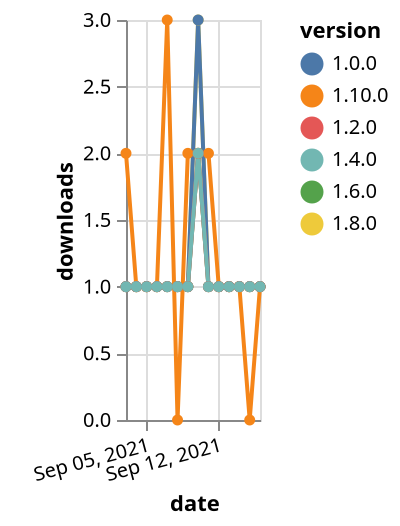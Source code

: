 {"$schema": "https://vega.github.io/schema/vega-lite/v5.json", "description": "A simple bar chart with embedded data.", "data": {"values": [{"date": "2021-09-03", "total": 172, "delta": 1, "version": "1.6.0"}, {"date": "2021-09-04", "total": 173, "delta": 1, "version": "1.6.0"}, {"date": "2021-09-05", "total": 174, "delta": 1, "version": "1.6.0"}, {"date": "2021-09-06", "total": 175, "delta": 1, "version": "1.6.0"}, {"date": "2021-09-07", "total": 176, "delta": 1, "version": "1.6.0"}, {"date": "2021-09-08", "total": 177, "delta": 1, "version": "1.6.0"}, {"date": "2021-09-09", "total": 178, "delta": 1, "version": "1.6.0"}, {"date": "2021-09-10", "total": 180, "delta": 2, "version": "1.6.0"}, {"date": "2021-09-11", "total": 181, "delta": 1, "version": "1.6.0"}, {"date": "2021-09-12", "total": 182, "delta": 1, "version": "1.6.0"}, {"date": "2021-09-13", "total": 183, "delta": 1, "version": "1.6.0"}, {"date": "2021-09-14", "total": 184, "delta": 1, "version": "1.6.0"}, {"date": "2021-09-15", "total": 185, "delta": 1, "version": "1.6.0"}, {"date": "2021-09-16", "total": 186, "delta": 1, "version": "1.6.0"}, {"date": "2021-09-03", "total": 203, "delta": 1, "version": "1.8.0"}, {"date": "2021-09-04", "total": 204, "delta": 1, "version": "1.8.0"}, {"date": "2021-09-05", "total": 205, "delta": 1, "version": "1.8.0"}, {"date": "2021-09-06", "total": 206, "delta": 1, "version": "1.8.0"}, {"date": "2021-09-07", "total": 207, "delta": 1, "version": "1.8.0"}, {"date": "2021-09-08", "total": 208, "delta": 1, "version": "1.8.0"}, {"date": "2021-09-09", "total": 209, "delta": 1, "version": "1.8.0"}, {"date": "2021-09-10", "total": 212, "delta": 3, "version": "1.8.0"}, {"date": "2021-09-11", "total": 213, "delta": 1, "version": "1.8.0"}, {"date": "2021-09-12", "total": 214, "delta": 1, "version": "1.8.0"}, {"date": "2021-09-13", "total": 215, "delta": 1, "version": "1.8.0"}, {"date": "2021-09-14", "total": 216, "delta": 1, "version": "1.8.0"}, {"date": "2021-09-15", "total": 217, "delta": 1, "version": "1.8.0"}, {"date": "2021-09-16", "total": 218, "delta": 1, "version": "1.8.0"}, {"date": "2021-09-03", "total": 128, "delta": 2, "version": "1.10.0"}, {"date": "2021-09-04", "total": 129, "delta": 1, "version": "1.10.0"}, {"date": "2021-09-05", "total": 130, "delta": 1, "version": "1.10.0"}, {"date": "2021-09-06", "total": 131, "delta": 1, "version": "1.10.0"}, {"date": "2021-09-07", "total": 134, "delta": 3, "version": "1.10.0"}, {"date": "2021-09-08", "total": 134, "delta": 0, "version": "1.10.0"}, {"date": "2021-09-09", "total": 136, "delta": 2, "version": "1.10.0"}, {"date": "2021-09-10", "total": 138, "delta": 2, "version": "1.10.0"}, {"date": "2021-09-11", "total": 140, "delta": 2, "version": "1.10.0"}, {"date": "2021-09-12", "total": 141, "delta": 1, "version": "1.10.0"}, {"date": "2021-09-13", "total": 142, "delta": 1, "version": "1.10.0"}, {"date": "2021-09-14", "total": 143, "delta": 1, "version": "1.10.0"}, {"date": "2021-09-15", "total": 143, "delta": 0, "version": "1.10.0"}, {"date": "2021-09-16", "total": 144, "delta": 1, "version": "1.10.0"}, {"date": "2021-09-03", "total": 407, "delta": 1, "version": "1.0.0"}, {"date": "2021-09-04", "total": 408, "delta": 1, "version": "1.0.0"}, {"date": "2021-09-05", "total": 409, "delta": 1, "version": "1.0.0"}, {"date": "2021-09-06", "total": 410, "delta": 1, "version": "1.0.0"}, {"date": "2021-09-07", "total": 411, "delta": 1, "version": "1.0.0"}, {"date": "2021-09-08", "total": 412, "delta": 1, "version": "1.0.0"}, {"date": "2021-09-09", "total": 413, "delta": 1, "version": "1.0.0"}, {"date": "2021-09-10", "total": 416, "delta": 3, "version": "1.0.0"}, {"date": "2021-09-11", "total": 417, "delta": 1, "version": "1.0.0"}, {"date": "2021-09-12", "total": 418, "delta": 1, "version": "1.0.0"}, {"date": "2021-09-13", "total": 419, "delta": 1, "version": "1.0.0"}, {"date": "2021-09-14", "total": 420, "delta": 1, "version": "1.0.0"}, {"date": "2021-09-15", "total": 421, "delta": 1, "version": "1.0.0"}, {"date": "2021-09-16", "total": 422, "delta": 1, "version": "1.0.0"}, {"date": "2021-09-03", "total": 200, "delta": 1, "version": "1.2.0"}, {"date": "2021-09-04", "total": 201, "delta": 1, "version": "1.2.0"}, {"date": "2021-09-05", "total": 202, "delta": 1, "version": "1.2.0"}, {"date": "2021-09-06", "total": 203, "delta": 1, "version": "1.2.0"}, {"date": "2021-09-07", "total": 204, "delta": 1, "version": "1.2.0"}, {"date": "2021-09-08", "total": 205, "delta": 1, "version": "1.2.0"}, {"date": "2021-09-09", "total": 206, "delta": 1, "version": "1.2.0"}, {"date": "2021-09-10", "total": 208, "delta": 2, "version": "1.2.0"}, {"date": "2021-09-11", "total": 209, "delta": 1, "version": "1.2.0"}, {"date": "2021-09-12", "total": 210, "delta": 1, "version": "1.2.0"}, {"date": "2021-09-13", "total": 211, "delta": 1, "version": "1.2.0"}, {"date": "2021-09-14", "total": 212, "delta": 1, "version": "1.2.0"}, {"date": "2021-09-15", "total": 213, "delta": 1, "version": "1.2.0"}, {"date": "2021-09-16", "total": 214, "delta": 1, "version": "1.2.0"}, {"date": "2021-09-03", "total": 196, "delta": 1, "version": "1.4.0"}, {"date": "2021-09-04", "total": 197, "delta": 1, "version": "1.4.0"}, {"date": "2021-09-05", "total": 198, "delta": 1, "version": "1.4.0"}, {"date": "2021-09-06", "total": 199, "delta": 1, "version": "1.4.0"}, {"date": "2021-09-07", "total": 200, "delta": 1, "version": "1.4.0"}, {"date": "2021-09-08", "total": 201, "delta": 1, "version": "1.4.0"}, {"date": "2021-09-09", "total": 202, "delta": 1, "version": "1.4.0"}, {"date": "2021-09-10", "total": 204, "delta": 2, "version": "1.4.0"}, {"date": "2021-09-11", "total": 205, "delta": 1, "version": "1.4.0"}, {"date": "2021-09-12", "total": 206, "delta": 1, "version": "1.4.0"}, {"date": "2021-09-13", "total": 207, "delta": 1, "version": "1.4.0"}, {"date": "2021-09-14", "total": 208, "delta": 1, "version": "1.4.0"}, {"date": "2021-09-15", "total": 209, "delta": 1, "version": "1.4.0"}, {"date": "2021-09-16", "total": 210, "delta": 1, "version": "1.4.0"}]}, "width": "container", "mark": {"type": "line", "point": {"filled": true}}, "encoding": {"x": {"field": "date", "type": "temporal", "timeUnit": "yearmonthdate", "title": "date", "axis": {"labelAngle": -15}}, "y": {"field": "delta", "type": "quantitative", "title": "downloads"}, "color": {"field": "version", "type": "nominal"}, "tooltip": {"field": "delta"}}}